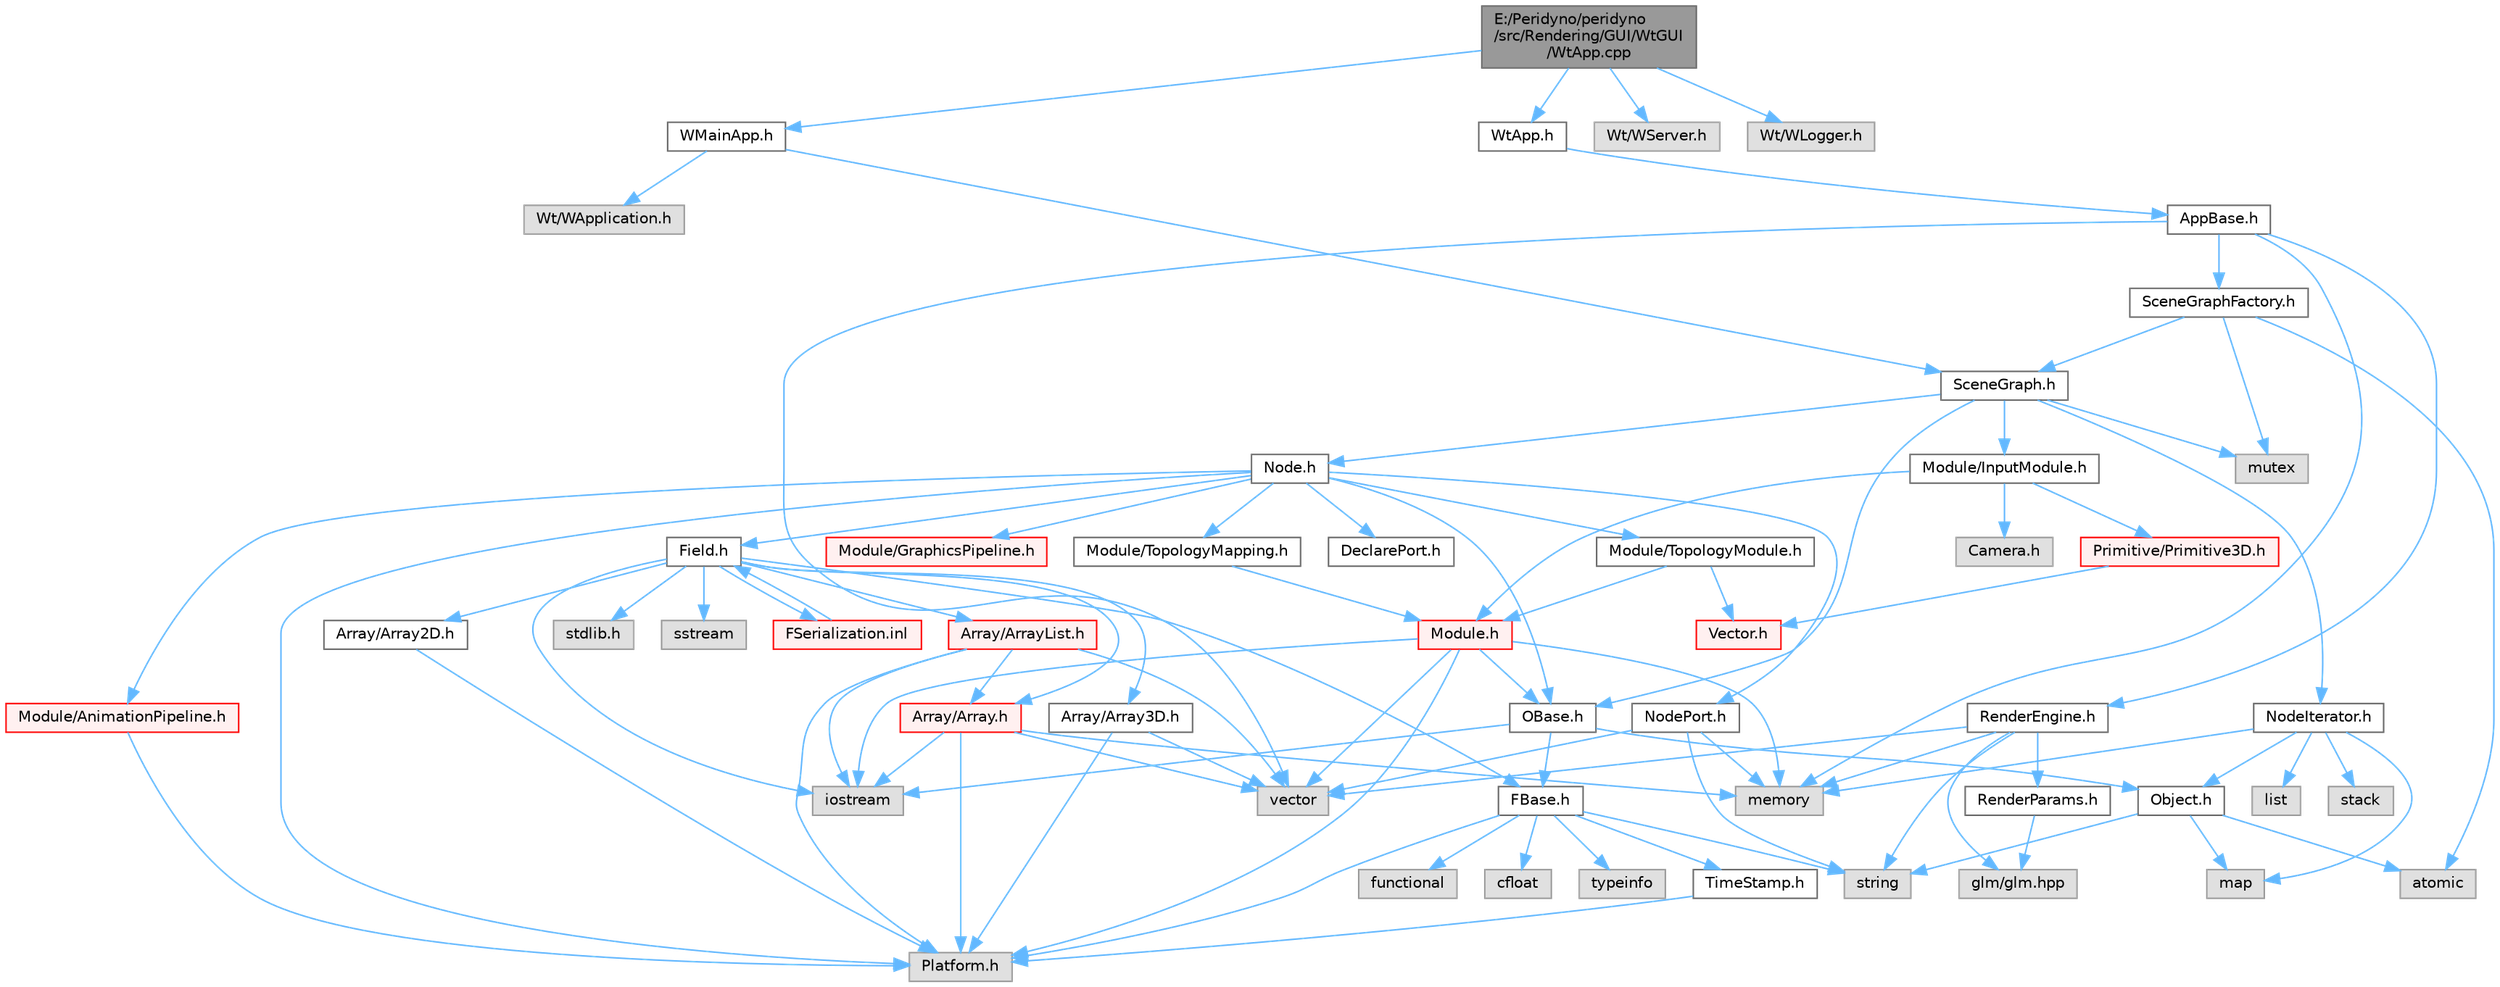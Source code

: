 digraph "E:/Peridyno/peridyno/src/Rendering/GUI/WtGUI/WtApp.cpp"
{
 // LATEX_PDF_SIZE
  bgcolor="transparent";
  edge [fontname=Helvetica,fontsize=10,labelfontname=Helvetica,labelfontsize=10];
  node [fontname=Helvetica,fontsize=10,shape=box,height=0.2,width=0.4];
  Node1 [id="Node000001",label="E:/Peridyno/peridyno\l/src/Rendering/GUI/WtGUI\l/WtApp.cpp",height=0.2,width=0.4,color="gray40", fillcolor="grey60", style="filled", fontcolor="black",tooltip=" "];
  Node1 -> Node2 [id="edge1_Node000001_Node000002",color="steelblue1",style="solid",tooltip=" "];
  Node2 [id="Node000002",label="WtApp.h",height=0.2,width=0.4,color="grey40", fillcolor="white", style="filled",URL="$_wt_app_8h.html",tooltip=" "];
  Node2 -> Node3 [id="edge2_Node000002_Node000003",color="steelblue1",style="solid",tooltip=" "];
  Node3 [id="Node000003",label="AppBase.h",height=0.2,width=0.4,color="grey40", fillcolor="white", style="filled",URL="$_app_base_8h.html",tooltip=" "];
  Node3 -> Node4 [id="edge3_Node000003_Node000004",color="steelblue1",style="solid",tooltip=" "];
  Node4 [id="Node000004",label="vector",height=0.2,width=0.4,color="grey60", fillcolor="#E0E0E0", style="filled",tooltip=" "];
  Node3 -> Node5 [id="edge4_Node000003_Node000005",color="steelblue1",style="solid",tooltip=" "];
  Node5 [id="Node000005",label="memory",height=0.2,width=0.4,color="grey60", fillcolor="#E0E0E0", style="filled",tooltip=" "];
  Node3 -> Node6 [id="edge5_Node000003_Node000006",color="steelblue1",style="solid",tooltip=" "];
  Node6 [id="Node000006",label="SceneGraphFactory.h",height=0.2,width=0.4,color="grey40", fillcolor="white", style="filled",URL="$_scene_graph_factory_8h.html",tooltip=" "];
  Node6 -> Node7 [id="edge6_Node000006_Node000007",color="steelblue1",style="solid",tooltip=" "];
  Node7 [id="Node000007",label="atomic",height=0.2,width=0.4,color="grey60", fillcolor="#E0E0E0", style="filled",tooltip=" "];
  Node6 -> Node8 [id="edge7_Node000006_Node000008",color="steelblue1",style="solid",tooltip=" "];
  Node8 [id="Node000008",label="mutex",height=0.2,width=0.4,color="grey60", fillcolor="#E0E0E0", style="filled",tooltip=" "];
  Node6 -> Node9 [id="edge8_Node000006_Node000009",color="steelblue1",style="solid",tooltip=" "];
  Node9 [id="Node000009",label="SceneGraph.h",height=0.2,width=0.4,color="grey40", fillcolor="white", style="filled",URL="$_scene_graph_8h.html",tooltip=" "];
  Node9 -> Node10 [id="edge9_Node000009_Node000010",color="steelblue1",style="solid",tooltip=" "];
  Node10 [id="Node000010",label="OBase.h",height=0.2,width=0.4,color="grey40", fillcolor="white", style="filled",URL="$_o_base_8h.html",tooltip=" "];
  Node10 -> Node11 [id="edge10_Node000010_Node000011",color="steelblue1",style="solid",tooltip=" "];
  Node11 [id="Node000011",label="iostream",height=0.2,width=0.4,color="grey60", fillcolor="#E0E0E0", style="filled",tooltip=" "];
  Node10 -> Node12 [id="edge11_Node000010_Node000012",color="steelblue1",style="solid",tooltip=" "];
  Node12 [id="Node000012",label="FBase.h",height=0.2,width=0.4,color="grey40", fillcolor="white", style="filled",URL="$_f_base_8h.html",tooltip=" "];
  Node12 -> Node13 [id="edge12_Node000012_Node000013",color="steelblue1",style="solid",tooltip=" "];
  Node13 [id="Node000013",label="Platform.h",height=0.2,width=0.4,color="grey60", fillcolor="#E0E0E0", style="filled",tooltip=" "];
  Node12 -> Node14 [id="edge13_Node000012_Node000014",color="steelblue1",style="solid",tooltip=" "];
  Node14 [id="Node000014",label="TimeStamp.h",height=0.2,width=0.4,color="grey40", fillcolor="white", style="filled",URL="$_time_stamp_8h.html",tooltip=" "];
  Node14 -> Node13 [id="edge14_Node000014_Node000013",color="steelblue1",style="solid",tooltip=" "];
  Node12 -> Node15 [id="edge15_Node000012_Node000015",color="steelblue1",style="solid",tooltip=" "];
  Node15 [id="Node000015",label="typeinfo",height=0.2,width=0.4,color="grey60", fillcolor="#E0E0E0", style="filled",tooltip=" "];
  Node12 -> Node16 [id="edge16_Node000012_Node000016",color="steelblue1",style="solid",tooltip=" "];
  Node16 [id="Node000016",label="string",height=0.2,width=0.4,color="grey60", fillcolor="#E0E0E0", style="filled",tooltip=" "];
  Node12 -> Node17 [id="edge17_Node000012_Node000017",color="steelblue1",style="solid",tooltip=" "];
  Node17 [id="Node000017",label="functional",height=0.2,width=0.4,color="grey60", fillcolor="#E0E0E0", style="filled",tooltip=" "];
  Node12 -> Node18 [id="edge18_Node000012_Node000018",color="steelblue1",style="solid",tooltip=" "];
  Node18 [id="Node000018",label="cfloat",height=0.2,width=0.4,color="grey60", fillcolor="#E0E0E0", style="filled",tooltip=" "];
  Node10 -> Node19 [id="edge19_Node000010_Node000019",color="steelblue1",style="solid",tooltip=" "];
  Node19 [id="Node000019",label="Object.h",height=0.2,width=0.4,color="grey40", fillcolor="white", style="filled",URL="$_object_8h.html",tooltip=" "];
  Node19 -> Node16 [id="edge20_Node000019_Node000016",color="steelblue1",style="solid",tooltip=" "];
  Node19 -> Node7 [id="edge21_Node000019_Node000007",color="steelblue1",style="solid",tooltip=" "];
  Node19 -> Node20 [id="edge22_Node000019_Node000020",color="steelblue1",style="solid",tooltip=" "];
  Node20 [id="Node000020",label="map",height=0.2,width=0.4,color="grey60", fillcolor="#E0E0E0", style="filled",tooltip=" "];
  Node9 -> Node21 [id="edge23_Node000009_Node000021",color="steelblue1",style="solid",tooltip=" "];
  Node21 [id="Node000021",label="Node.h",height=0.2,width=0.4,color="grey40", fillcolor="white", style="filled",URL="$_node_8h.html",tooltip=" "];
  Node21 -> Node10 [id="edge24_Node000021_Node000010",color="steelblue1",style="solid",tooltip=" "];
  Node21 -> Node22 [id="edge25_Node000021_Node000022",color="steelblue1",style="solid",tooltip=" "];
  Node22 [id="Node000022",label="Field.h",height=0.2,width=0.4,color="grey40", fillcolor="white", style="filled",URL="$_field_8h.html",tooltip=" "];
  Node22 -> Node11 [id="edge26_Node000022_Node000011",color="steelblue1",style="solid",tooltip=" "];
  Node22 -> Node23 [id="edge27_Node000022_Node000023",color="steelblue1",style="solid",tooltip=" "];
  Node23 [id="Node000023",label="stdlib.h",height=0.2,width=0.4,color="grey60", fillcolor="#E0E0E0", style="filled",tooltip=" "];
  Node22 -> Node24 [id="edge28_Node000022_Node000024",color="steelblue1",style="solid",tooltip=" "];
  Node24 [id="Node000024",label="sstream",height=0.2,width=0.4,color="grey60", fillcolor="#E0E0E0", style="filled",tooltip=" "];
  Node22 -> Node12 [id="edge29_Node000022_Node000012",color="steelblue1",style="solid",tooltip=" "];
  Node22 -> Node25 [id="edge30_Node000022_Node000025",color="steelblue1",style="solid",tooltip=" "];
  Node25 [id="Node000025",label="Array/Array.h",height=0.2,width=0.4,color="red", fillcolor="#FFF0F0", style="filled",URL="$_array_8h.html",tooltip=" "];
  Node25 -> Node13 [id="edge31_Node000025_Node000013",color="steelblue1",style="solid",tooltip=" "];
  Node25 -> Node4 [id="edge32_Node000025_Node000004",color="steelblue1",style="solid",tooltip=" "];
  Node25 -> Node11 [id="edge33_Node000025_Node000011",color="steelblue1",style="solid",tooltip=" "];
  Node25 -> Node5 [id="edge34_Node000025_Node000005",color="steelblue1",style="solid",tooltip=" "];
  Node22 -> Node28 [id="edge35_Node000022_Node000028",color="steelblue1",style="solid",tooltip=" "];
  Node28 [id="Node000028",label="Array/Array2D.h",height=0.2,width=0.4,color="grey40", fillcolor="white", style="filled",URL="$_array2_d_8h.html",tooltip=" "];
  Node28 -> Node13 [id="edge36_Node000028_Node000013",color="steelblue1",style="solid",tooltip=" "];
  Node22 -> Node29 [id="edge37_Node000022_Node000029",color="steelblue1",style="solid",tooltip=" "];
  Node29 [id="Node000029",label="Array/Array3D.h",height=0.2,width=0.4,color="grey40", fillcolor="white", style="filled",URL="$_array3_d_8h.html",tooltip=" "];
  Node29 -> Node13 [id="edge38_Node000029_Node000013",color="steelblue1",style="solid",tooltip=" "];
  Node29 -> Node4 [id="edge39_Node000029_Node000004",color="steelblue1",style="solid",tooltip=" "];
  Node22 -> Node30 [id="edge40_Node000022_Node000030",color="steelblue1",style="solid",tooltip=" "];
  Node30 [id="Node000030",label="Array/ArrayList.h",height=0.2,width=0.4,color="red", fillcolor="#FFF0F0", style="filled",URL="$_array_list_8h.html",tooltip=" "];
  Node30 -> Node4 [id="edge41_Node000030_Node000004",color="steelblue1",style="solid",tooltip=" "];
  Node30 -> Node11 [id="edge42_Node000030_Node000011",color="steelblue1",style="solid",tooltip=" "];
  Node30 -> Node13 [id="edge43_Node000030_Node000013",color="steelblue1",style="solid",tooltip=" "];
  Node30 -> Node25 [id="edge44_Node000030_Node000025",color="steelblue1",style="solid",tooltip=" "];
  Node22 -> Node71 [id="edge45_Node000022_Node000071",color="steelblue1",style="solid",tooltip=" "];
  Node71 [id="Node000071",label="FSerialization.inl",height=0.2,width=0.4,color="red", fillcolor="#FFF0F0", style="filled",URL="$_f_serialization_8inl.html",tooltip=" "];
  Node71 -> Node22 [id="edge46_Node000071_Node000022",color="steelblue1",style="solid",tooltip=" "];
  Node21 -> Node13 [id="edge47_Node000021_Node000013",color="steelblue1",style="solid",tooltip=" "];
  Node21 -> Node75 [id="edge48_Node000021_Node000075",color="steelblue1",style="solid",tooltip=" "];
  Node75 [id="Node000075",label="DeclarePort.h",height=0.2,width=0.4,color="grey40", fillcolor="white", style="filled",URL="$_declare_port_8h.html",tooltip=" "];
  Node21 -> Node76 [id="edge49_Node000021_Node000076",color="steelblue1",style="solid",tooltip=" "];
  Node76 [id="Node000076",label="NodePort.h",height=0.2,width=0.4,color="grey40", fillcolor="white", style="filled",URL="$_node_port_8h.html",tooltip=" "];
  Node76 -> Node16 [id="edge50_Node000076_Node000016",color="steelblue1",style="solid",tooltip=" "];
  Node76 -> Node4 [id="edge51_Node000076_Node000004",color="steelblue1",style="solid",tooltip=" "];
  Node76 -> Node5 [id="edge52_Node000076_Node000005",color="steelblue1",style="solid",tooltip=" "];
  Node21 -> Node77 [id="edge53_Node000021_Node000077",color="steelblue1",style="solid",tooltip=" "];
  Node77 [id="Node000077",label="Module/TopologyModule.h",height=0.2,width=0.4,color="grey40", fillcolor="white", style="filled",URL="$_topology_module_8h.html",tooltip=" "];
  Node77 -> Node35 [id="edge54_Node000077_Node000035",color="steelblue1",style="solid",tooltip=" "];
  Node35 [id="Node000035",label="Vector.h",height=0.2,width=0.4,color="red", fillcolor="#FFF0F0", style="filled",URL="$_vector_8h.html",tooltip=" "];
  Node77 -> Node78 [id="edge55_Node000077_Node000078",color="steelblue1",style="solid",tooltip=" "];
  Node78 [id="Node000078",label="Module.h",height=0.2,width=0.4,color="red", fillcolor="#FFF0F0", style="filled",URL="$_module_8h.html",tooltip=" "];
  Node78 -> Node13 [id="edge56_Node000078_Node000013",color="steelblue1",style="solid",tooltip=" "];
  Node78 -> Node5 [id="edge57_Node000078_Node000005",color="steelblue1",style="solid",tooltip=" "];
  Node78 -> Node4 [id="edge58_Node000078_Node000004",color="steelblue1",style="solid",tooltip=" "];
  Node78 -> Node11 [id="edge59_Node000078_Node000011",color="steelblue1",style="solid",tooltip=" "];
  Node78 -> Node10 [id="edge60_Node000078_Node000010",color="steelblue1",style="solid",tooltip=" "];
  Node21 -> Node96 [id="edge61_Node000021_Node000096",color="steelblue1",style="solid",tooltip=" "];
  Node96 [id="Node000096",label="Module/TopologyMapping.h",height=0.2,width=0.4,color="grey40", fillcolor="white", style="filled",URL="$_topology_mapping_8h.html",tooltip=" "];
  Node96 -> Node78 [id="edge62_Node000096_Node000078",color="steelblue1",style="solid",tooltip=" "];
  Node21 -> Node97 [id="edge63_Node000021_Node000097",color="steelblue1",style="solid",tooltip=" "];
  Node97 [id="Node000097",label="Module/AnimationPipeline.h",height=0.2,width=0.4,color="red", fillcolor="#FFF0F0", style="filled",URL="$_animation_pipeline_8h.html",tooltip=" "];
  Node97 -> Node13 [id="edge64_Node000097_Node000013",color="steelblue1",style="solid",tooltip=" "];
  Node21 -> Node99 [id="edge65_Node000021_Node000099",color="steelblue1",style="solid",tooltip=" "];
  Node99 [id="Node000099",label="Module/GraphicsPipeline.h",height=0.2,width=0.4,color="red", fillcolor="#FFF0F0", style="filled",URL="$_graphics_pipeline_8h.html",tooltip=" "];
  Node9 -> Node100 [id="edge66_Node000009_Node000100",color="steelblue1",style="solid",tooltip=" "];
  Node100 [id="Node000100",label="NodeIterator.h",height=0.2,width=0.4,color="grey40", fillcolor="white", style="filled",URL="$_node_iterator_8h.html",tooltip=" "];
  Node100 -> Node101 [id="edge67_Node000100_Node000101",color="steelblue1",style="solid",tooltip=" "];
  Node101 [id="Node000101",label="stack",height=0.2,width=0.4,color="grey60", fillcolor="#E0E0E0", style="filled",tooltip=" "];
  Node100 -> Node102 [id="edge68_Node000100_Node000102",color="steelblue1",style="solid",tooltip=" "];
  Node102 [id="Node000102",label="list",height=0.2,width=0.4,color="grey60", fillcolor="#E0E0E0", style="filled",tooltip=" "];
  Node100 -> Node20 [id="edge69_Node000100_Node000020",color="steelblue1",style="solid",tooltip=" "];
  Node100 -> Node5 [id="edge70_Node000100_Node000005",color="steelblue1",style="solid",tooltip=" "];
  Node100 -> Node19 [id="edge71_Node000100_Node000019",color="steelblue1",style="solid",tooltip=" "];
  Node9 -> Node103 [id="edge72_Node000009_Node000103",color="steelblue1",style="solid",tooltip=" "];
  Node103 [id="Node000103",label="Module/InputModule.h",height=0.2,width=0.4,color="grey40", fillcolor="white", style="filled",URL="$_input_module_8h.html",tooltip=" "];
  Node103 -> Node78 [id="edge73_Node000103_Node000078",color="steelblue1",style="solid",tooltip=" "];
  Node103 -> Node104 [id="edge74_Node000103_Node000104",color="steelblue1",style="solid",tooltip=" "];
  Node104 [id="Node000104",label="Camera.h",height=0.2,width=0.4,color="grey60", fillcolor="#E0E0E0", style="filled",tooltip=" "];
  Node103 -> Node105 [id="edge75_Node000103_Node000105",color="steelblue1",style="solid",tooltip=" "];
  Node105 [id="Node000105",label="Primitive/Primitive3D.h",height=0.2,width=0.4,color="red", fillcolor="#FFF0F0", style="filled",URL="$_primitive3_d_8h.html",tooltip=" "];
  Node105 -> Node35 [id="edge76_Node000105_Node000035",color="steelblue1",style="solid",tooltip=" "];
  Node9 -> Node8 [id="edge77_Node000009_Node000008",color="steelblue1",style="solid",tooltip=" "];
  Node3 -> Node109 [id="edge78_Node000003_Node000109",color="steelblue1",style="solid",tooltip=" "];
  Node109 [id="Node000109",label="RenderEngine.h",height=0.2,width=0.4,color="grey40", fillcolor="white", style="filled",URL="$_render_engine_8h.html",tooltip=" "];
  Node109 -> Node5 [id="edge79_Node000109_Node000005",color="steelblue1",style="solid",tooltip=" "];
  Node109 -> Node16 [id="edge80_Node000109_Node000016",color="steelblue1",style="solid",tooltip=" "];
  Node109 -> Node4 [id="edge81_Node000109_Node000004",color="steelblue1",style="solid",tooltip=" "];
  Node109 -> Node70 [id="edge82_Node000109_Node000070",color="steelblue1",style="solid",tooltip=" "];
  Node70 [id="Node000070",label="glm/glm.hpp",height=0.2,width=0.4,color="grey60", fillcolor="#E0E0E0", style="filled",tooltip=" "];
  Node109 -> Node110 [id="edge83_Node000109_Node000110",color="steelblue1",style="solid",tooltip=" "];
  Node110 [id="Node000110",label="RenderParams.h",height=0.2,width=0.4,color="grey40", fillcolor="white", style="filled",URL="$_render_params_8h.html",tooltip=" "];
  Node110 -> Node70 [id="edge84_Node000110_Node000070",color="steelblue1",style="solid",tooltip=" "];
  Node1 -> Node111 [id="edge85_Node000001_Node000111",color="steelblue1",style="solid",tooltip=" "];
  Node111 [id="Node000111",label="WMainApp.h",height=0.2,width=0.4,color="grey40", fillcolor="white", style="filled",URL="$_w_main_app_8h.html",tooltip=" "];
  Node111 -> Node112 [id="edge86_Node000111_Node000112",color="steelblue1",style="solid",tooltip=" "];
  Node112 [id="Node000112",label="Wt/WApplication.h",height=0.2,width=0.4,color="grey60", fillcolor="#E0E0E0", style="filled",tooltip=" "];
  Node111 -> Node9 [id="edge87_Node000111_Node000009",color="steelblue1",style="solid",tooltip=" "];
  Node1 -> Node113 [id="edge88_Node000001_Node000113",color="steelblue1",style="solid",tooltip=" "];
  Node113 [id="Node000113",label="Wt/WServer.h",height=0.2,width=0.4,color="grey60", fillcolor="#E0E0E0", style="filled",tooltip=" "];
  Node1 -> Node114 [id="edge89_Node000001_Node000114",color="steelblue1",style="solid",tooltip=" "];
  Node114 [id="Node000114",label="Wt/WLogger.h",height=0.2,width=0.4,color="grey60", fillcolor="#E0E0E0", style="filled",tooltip=" "];
}
